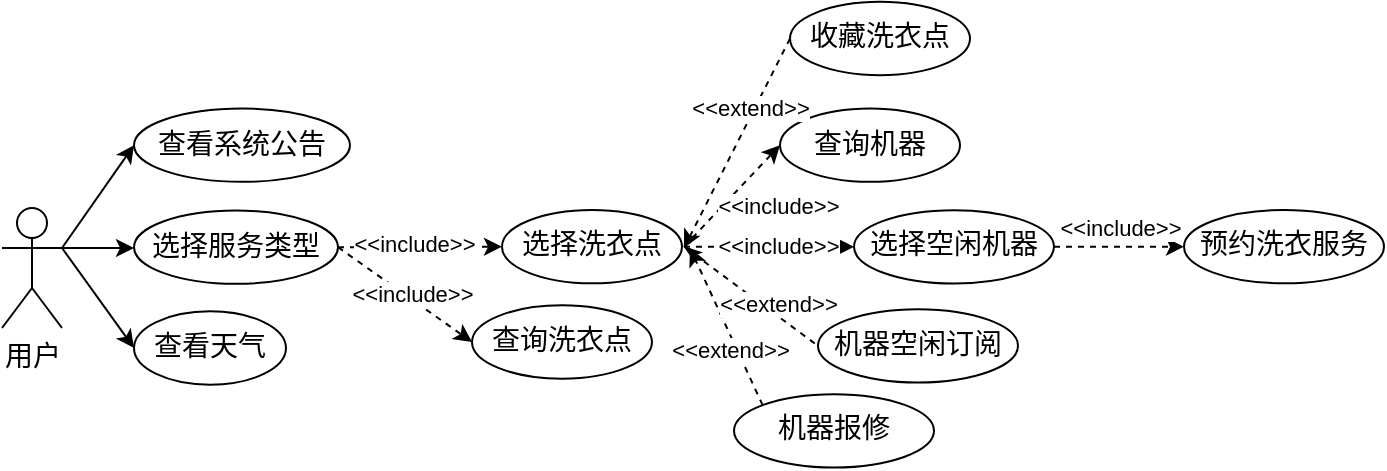 <mxfile version="26.2.14">
  <diagram name="第 1 页" id="bXbiH3EwShpQN_3dVzvC">
    <mxGraphModel dx="1042" dy="596" grid="1" gridSize="10" guides="1" tooltips="1" connect="1" arrows="1" fold="1" page="1" pageScale="1" pageWidth="827" pageHeight="1169" math="0" shadow="0">
      <root>
        <mxCell id="0" />
        <mxCell id="1" parent="0" />
        <mxCell id="0HjXq0CEjoln_zBARy2v-10" style="edgeStyle=orthogonalEdgeStyle;rounded=0;orthogonalLoop=1;jettySize=auto;html=1;exitX=1;exitY=0.333;exitDx=0;exitDy=0;exitPerimeter=0;entryX=0;entryY=0.5;entryDx=0;entryDy=0;fontFamily=宋体;fontSize=14;" parent="1" source="rSCCLJno3e1j1hXcmhqp-1" target="rSCCLJno3e1j1hXcmhqp-6" edge="1">
          <mxGeometry relative="1" as="geometry" />
        </mxCell>
        <mxCell id="0HjXq0CEjoln_zBARy2v-11" style="edgeStyle=none;rounded=0;orthogonalLoop=1;jettySize=auto;html=1;exitX=1;exitY=0.333;exitDx=0;exitDy=0;exitPerimeter=0;entryX=0;entryY=0.5;entryDx=0;entryDy=0;fontFamily=宋体;fontSize=14;" parent="1" source="rSCCLJno3e1j1hXcmhqp-1" target="rSCCLJno3e1j1hXcmhqp-4" edge="1">
          <mxGeometry relative="1" as="geometry" />
        </mxCell>
        <mxCell id="0HjXq0CEjoln_zBARy2v-12" style="edgeStyle=none;rounded=0;orthogonalLoop=1;jettySize=auto;html=1;exitX=1;exitY=0.333;exitDx=0;exitDy=0;exitPerimeter=0;entryX=0;entryY=0.5;entryDx=0;entryDy=0;fontFamily=宋体;fontSize=14;" parent="1" source="rSCCLJno3e1j1hXcmhqp-1" target="rSCCLJno3e1j1hXcmhqp-7" edge="1">
          <mxGeometry relative="1" as="geometry" />
        </mxCell>
        <mxCell id="rSCCLJno3e1j1hXcmhqp-1" value="用户" style="shape=umlActor;verticalLabelPosition=bottom;verticalAlign=top;html=1;outlineConnect=0;fontFamily=宋体;fontSize=14;" parent="1" vertex="1">
          <mxGeometry x="126" y="120.0" width="30" height="60" as="geometry" />
        </mxCell>
        <mxCell id="rSCCLJno3e1j1hXcmhqp-4" value="查看系统公告" style="ellipse;whiteSpace=wrap;html=1;fontFamily=宋体;fontSize=14;" parent="1" vertex="1">
          <mxGeometry x="192" y="70.26" width="108" height="36.67" as="geometry" />
        </mxCell>
        <mxCell id="0HjXq0CEjoln_zBARy2v-13" style="edgeStyle=none;rounded=0;orthogonalLoop=1;jettySize=auto;html=1;exitX=1;exitY=0.5;exitDx=0;exitDy=0;entryX=0;entryY=0.5;entryDx=0;entryDy=0;fontFamily=宋体;fontSize=14;dashed=1;" parent="1" source="rSCCLJno3e1j1hXcmhqp-6" target="0HjXq0CEjoln_zBARy2v-2" edge="1">
          <mxGeometry relative="1" as="geometry" />
        </mxCell>
        <mxCell id="LiatP1Ow2lU5OW0PMrmG-2" value="&amp;lt;&amp;lt;include&amp;gt;&amp;gt;" style="edgeLabel;html=1;align=center;verticalAlign=middle;resizable=0;points=[];" vertex="1" connectable="0" parent="0HjXq0CEjoln_zBARy2v-13">
          <mxGeometry x="-0.462" y="2" relative="1" as="geometry">
            <mxPoint x="16" as="offset" />
          </mxGeometry>
        </mxCell>
        <mxCell id="0HjXq0CEjoln_zBARy2v-14" style="edgeStyle=none;rounded=0;orthogonalLoop=1;jettySize=auto;html=1;exitX=1;exitY=0.5;exitDx=0;exitDy=0;entryX=0;entryY=0.5;entryDx=0;entryDy=0;fontFamily=宋体;fontSize=14;dashed=1;" parent="1" source="rSCCLJno3e1j1hXcmhqp-6" target="0HjXq0CEjoln_zBARy2v-4" edge="1">
          <mxGeometry relative="1" as="geometry" />
        </mxCell>
        <mxCell id="rSCCLJno3e1j1hXcmhqp-6" value="选择服务类型" style="ellipse;whiteSpace=wrap;html=1;fontFamily=宋体;fontSize=14;" parent="1" vertex="1">
          <mxGeometry x="192" y="121.26" width="102" height="36.67" as="geometry" />
        </mxCell>
        <mxCell id="rSCCLJno3e1j1hXcmhqp-7" value="查看天气" style="ellipse;whiteSpace=wrap;html=1;fontFamily=宋体;fontSize=14;" parent="1" vertex="1">
          <mxGeometry x="192" y="171.67" width="76" height="36.67" as="geometry" />
        </mxCell>
        <mxCell id="0HjXq0CEjoln_zBARy2v-1" value="查询机器" style="ellipse;whiteSpace=wrap;html=1;fontFamily=宋体;fontSize=14;" parent="1" vertex="1">
          <mxGeometry x="515" y="70.26" width="90" height="36.67" as="geometry" />
        </mxCell>
        <mxCell id="0HjXq0CEjoln_zBARy2v-16" style="edgeStyle=none;rounded=0;orthogonalLoop=1;jettySize=auto;html=1;exitX=1;exitY=0.5;exitDx=0;exitDy=0;entryX=0;entryY=0.5;entryDx=0;entryDy=0;fontFamily=宋体;fontSize=14;dashed=1;" parent="1" target="0HjXq0CEjoln_zBARy2v-1" edge="1">
          <mxGeometry relative="1" as="geometry">
            <mxPoint x="467.0" y="139.335" as="sourcePoint" />
          </mxGeometry>
        </mxCell>
        <mxCell id="0HjXq0CEjoln_zBARy2v-17" style="edgeStyle=none;rounded=0;orthogonalLoop=1;jettySize=auto;html=1;exitX=1;exitY=0.5;exitDx=0;exitDy=0;entryX=0;entryY=0.5;entryDx=0;entryDy=0;fontFamily=宋体;fontSize=14;dashed=1;" parent="1" target="0HjXq0CEjoln_zBARy2v-9" edge="1">
          <mxGeometry relative="1" as="geometry">
            <mxPoint x="467.0" y="139.335" as="sourcePoint" />
          </mxGeometry>
        </mxCell>
        <mxCell id="0HjXq0CEjoln_zBARy2v-18" style="edgeStyle=none;rounded=0;orthogonalLoop=1;jettySize=auto;html=1;exitX=1;exitY=0.5;exitDx=0;exitDy=0;entryX=0;entryY=0.5;entryDx=0;entryDy=0;fontFamily=宋体;fontSize=14;dashed=1;startArrow=classicThin;startFill=1;endArrow=none;" parent="1" target="0HjXq0CEjoln_zBARy2v-7" edge="1">
          <mxGeometry relative="1" as="geometry">
            <mxPoint x="467.0" y="139.335" as="sourcePoint" />
          </mxGeometry>
        </mxCell>
        <mxCell id="0HjXq0CEjoln_zBARy2v-2" value="选择洗衣点" style="ellipse;whiteSpace=wrap;html=1;fontFamily=宋体;fontSize=14;" parent="1" vertex="1">
          <mxGeometry x="376" y="121" width="90" height="36.67" as="geometry" />
        </mxCell>
        <mxCell id="0HjXq0CEjoln_zBARy2v-4" value="查询洗衣点" style="ellipse;whiteSpace=wrap;html=1;fontFamily=宋体;fontSize=14;" parent="1" vertex="1">
          <mxGeometry x="361" y="168.67" width="90" height="36.67" as="geometry" />
        </mxCell>
        <mxCell id="LiatP1Ow2lU5OW0PMrmG-1" style="rounded=0;orthogonalLoop=1;jettySize=auto;html=1;exitX=0;exitY=0.5;exitDx=0;exitDy=0;dashed=1;" edge="1" parent="1" source="0HjXq0CEjoln_zBARy2v-5">
          <mxGeometry relative="1" as="geometry">
            <mxPoint x="467" y="140" as="targetPoint" />
          </mxGeometry>
        </mxCell>
        <mxCell id="0HjXq0CEjoln_zBARy2v-5" value="收藏洗衣点" style="ellipse;whiteSpace=wrap;html=1;fontFamily=宋体;fontSize=14;" parent="1" vertex="1">
          <mxGeometry x="520" y="16.92" width="90" height="36.67" as="geometry" />
        </mxCell>
        <mxCell id="LiatP1Ow2lU5OW0PMrmG-9" style="rounded=0;orthogonalLoop=1;jettySize=auto;html=1;exitX=0;exitY=0;exitDx=0;exitDy=0;dashed=1;" edge="1" parent="1" source="0HjXq0CEjoln_zBARy2v-6">
          <mxGeometry relative="1" as="geometry">
            <mxPoint x="470" y="140" as="targetPoint" />
          </mxGeometry>
        </mxCell>
        <mxCell id="0HjXq0CEjoln_zBARy2v-6" value="机器报修" style="ellipse;whiteSpace=wrap;html=1;fontFamily=宋体;fontSize=14;" parent="1" vertex="1">
          <mxGeometry x="492" y="213.09" width="100" height="36.67" as="geometry" />
        </mxCell>
        <mxCell id="0HjXq0CEjoln_zBARy2v-7" value="机器空闲订阅" style="ellipse;whiteSpace=wrap;html=1;fontFamily=宋体;fontSize=14;" parent="1" vertex="1">
          <mxGeometry x="534" y="170.59" width="100" height="36.67" as="geometry" />
        </mxCell>
        <mxCell id="0HjXq0CEjoln_zBARy2v-8" value="预约洗衣服务" style="ellipse;whiteSpace=wrap;html=1;fontFamily=宋体;fontSize=14;" parent="1" vertex="1">
          <mxGeometry x="717" y="121" width="100" height="36.67" as="geometry" />
        </mxCell>
        <mxCell id="0HjXq0CEjoln_zBARy2v-20" style="edgeStyle=none;rounded=0;orthogonalLoop=1;jettySize=auto;html=1;exitX=1;exitY=0.5;exitDx=0;exitDy=0;entryX=0;entryY=0.5;entryDx=0;entryDy=0;fontFamily=宋体;fontSize=14;dashed=1;" parent="1" source="0HjXq0CEjoln_zBARy2v-9" target="0HjXq0CEjoln_zBARy2v-8" edge="1">
          <mxGeometry relative="1" as="geometry" />
        </mxCell>
        <mxCell id="0HjXq0CEjoln_zBARy2v-9" value="选择空闲机器" style="ellipse;whiteSpace=wrap;html=1;fontFamily=宋体;fontSize=14;" parent="1" vertex="1">
          <mxGeometry x="552" y="121.09" width="100" height="36.67" as="geometry" />
        </mxCell>
        <mxCell id="LiatP1Ow2lU5OW0PMrmG-3" value="&amp;lt;&amp;lt;include&amp;gt;&amp;gt;" style="edgeLabel;html=1;align=center;verticalAlign=middle;resizable=0;points=[];" vertex="1" connectable="0" parent="1">
          <mxGeometry x="330.66" y="162.526" as="geometry" />
        </mxCell>
        <mxCell id="LiatP1Ow2lU5OW0PMrmG-4" value="&amp;lt;&amp;lt;include&amp;gt;&amp;gt;" style="edgeLabel;html=1;align=center;verticalAlign=middle;resizable=0;points=[];" vertex="1" connectable="0" parent="1">
          <mxGeometry x="685.0" y="130.996" as="geometry">
            <mxPoint y="-1" as="offset" />
          </mxGeometry>
        </mxCell>
        <mxCell id="LiatP1Ow2lU5OW0PMrmG-5" value="&amp;lt;&amp;lt;include&amp;gt;&amp;gt;" style="edgeLabel;html=1;align=center;verticalAlign=middle;resizable=0;points=[];" vertex="1" connectable="0" parent="1">
          <mxGeometry x="514.0" y="139.996" as="geometry">
            <mxPoint y="-1" as="offset" />
          </mxGeometry>
        </mxCell>
        <mxCell id="LiatP1Ow2lU5OW0PMrmG-6" value="&amp;lt;&amp;lt;include&amp;gt;&amp;gt;" style="edgeLabel;html=1;align=center;verticalAlign=middle;resizable=0;points=[];" vertex="1" connectable="0" parent="1">
          <mxGeometry x="514.0" y="119.996" as="geometry">
            <mxPoint y="-1" as="offset" />
          </mxGeometry>
        </mxCell>
        <mxCell id="LiatP1Ow2lU5OW0PMrmG-7" value="&amp;lt;&amp;lt;extend&amp;gt;&amp;gt;" style="edgeLabel;html=1;align=center;verticalAlign=middle;resizable=0;points=[];" vertex="1" connectable="0" parent="1">
          <mxGeometry x="500.0" y="70.256" as="geometry">
            <mxPoint y="-1" as="offset" />
          </mxGeometry>
        </mxCell>
        <mxCell id="LiatP1Ow2lU5OW0PMrmG-8" value="&amp;lt;&amp;lt;extend&amp;gt;&amp;gt;" style="edgeLabel;html=1;align=center;verticalAlign=middle;resizable=0;points=[];" vertex="1" connectable="0" parent="1">
          <mxGeometry x="514.0" y="168.666" as="geometry">
            <mxPoint y="-1" as="offset" />
          </mxGeometry>
        </mxCell>
        <mxCell id="LiatP1Ow2lU5OW0PMrmG-10" value="&amp;lt;&amp;lt;extend&amp;gt;&amp;gt;" style="edgeLabel;html=1;align=center;verticalAlign=middle;resizable=0;points=[];" vertex="1" connectable="0" parent="1">
          <mxGeometry x="490.0" y="191.666" as="geometry">
            <mxPoint y="-1" as="offset" />
          </mxGeometry>
        </mxCell>
      </root>
    </mxGraphModel>
  </diagram>
</mxfile>
